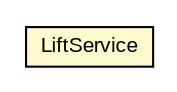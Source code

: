 #!/usr/local/bin/dot
#
# Class diagram 
# Generated by UMLGraph version R5_6 (http://www.umlgraph.org/)
#

digraph G {
	edge [fontname="arial",fontsize=10,labelfontname="arial",labelfontsize=10];
	node [fontname="arial",fontsize=10,shape=plaintext];
	nodesep=0.25;
	ranksep=0.5;
	// org.thoughtworks.lift.biz.LiftService
	c17835 [label=<<table title="org.thoughtworks.lift.biz.LiftService" border="0" cellborder="1" cellspacing="0" cellpadding="2" port="p" bgcolor="lemonChiffon" href="./LiftService.html">
		<tr><td><table border="0" cellspacing="0" cellpadding="1">
<tr><td align="center" balign="center"> LiftService </td></tr>
		</table></td></tr>
		</table>>, URL="./LiftService.html", fontname="arial", fontcolor="black", fontsize=10.0];
}

